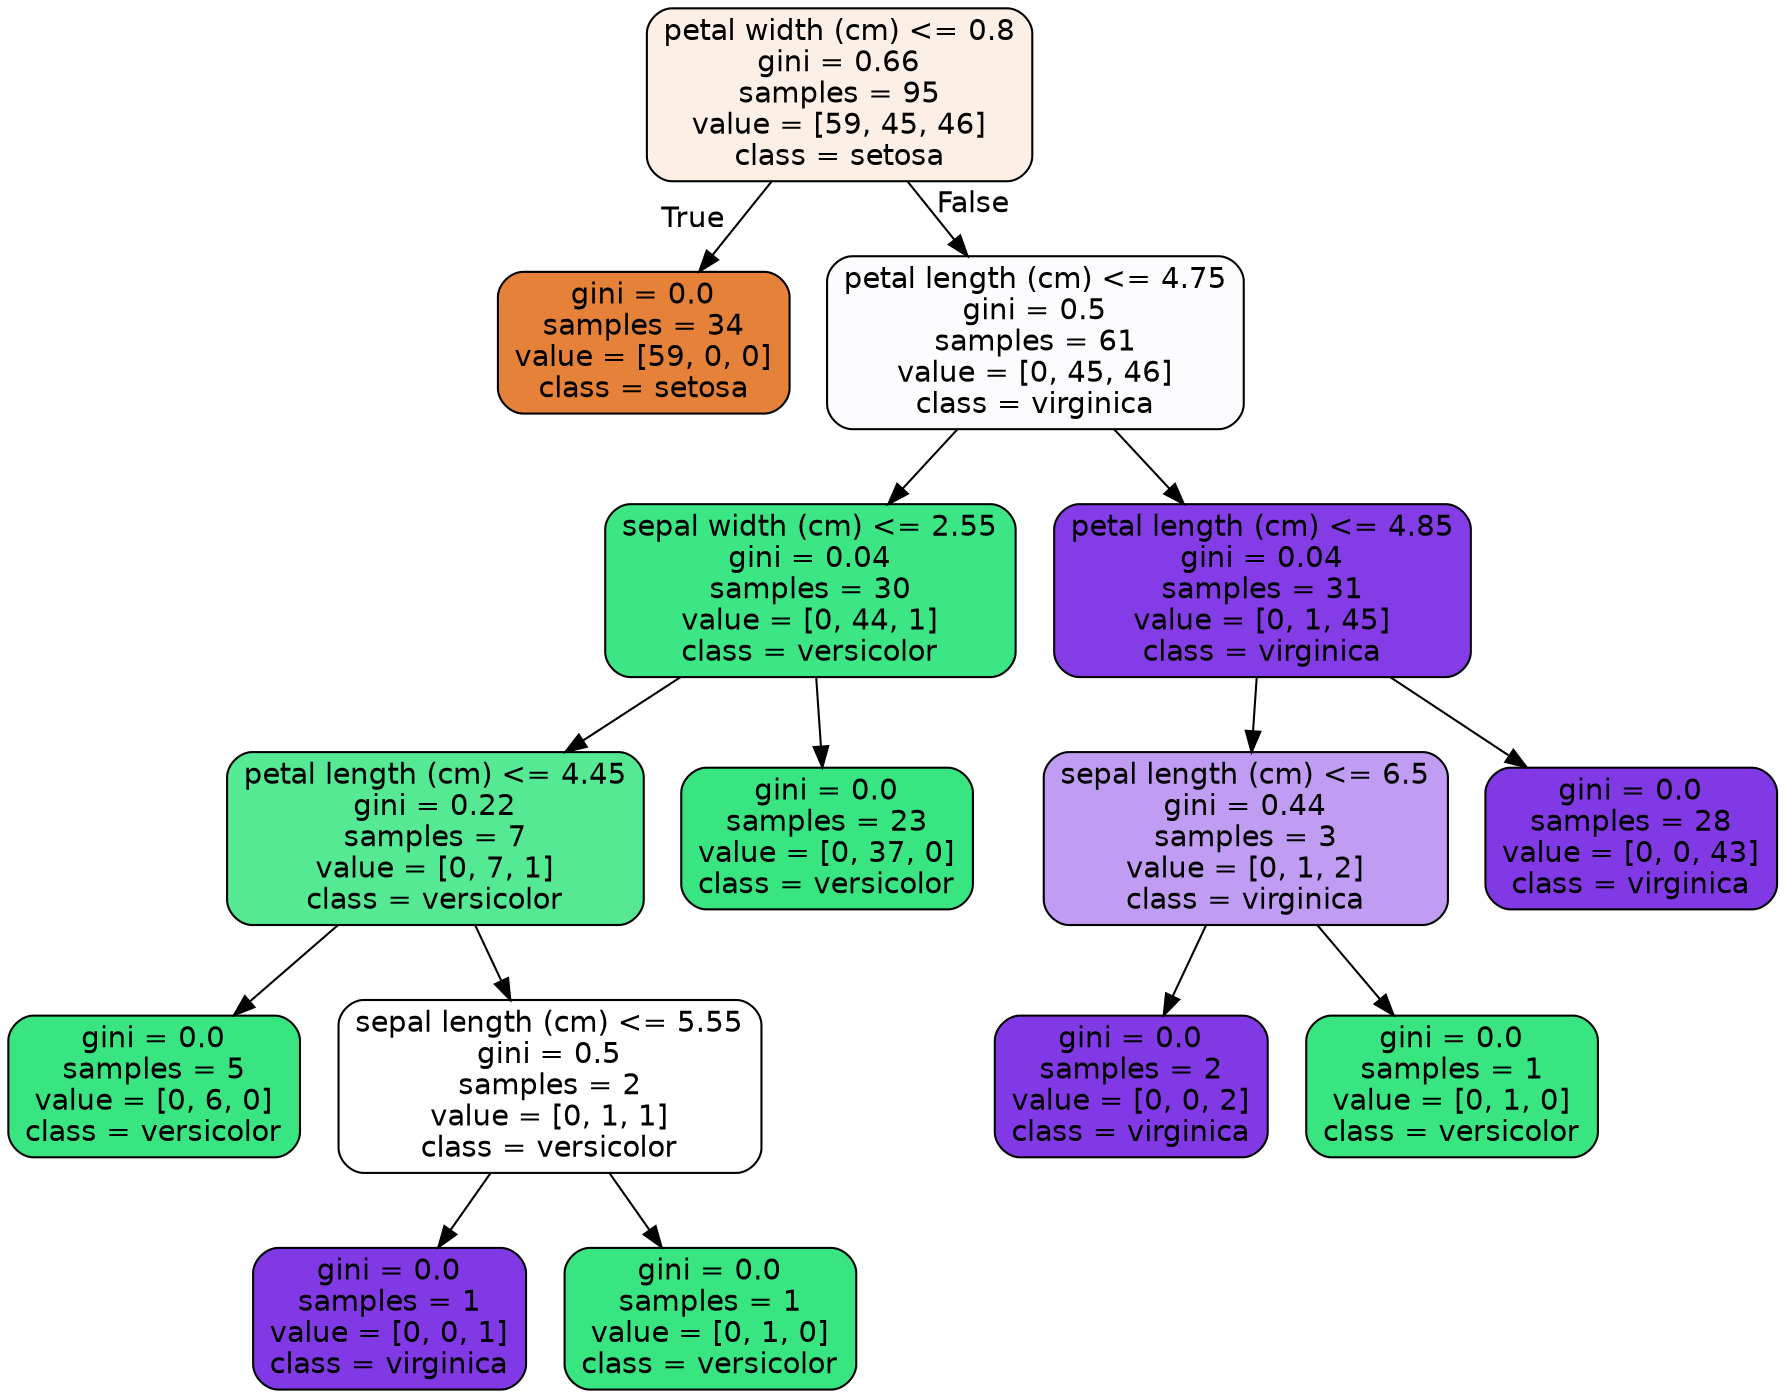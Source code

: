 digraph Tree {
node [shape=box, style="filled, rounded", color="black", fontname=helvetica] ;
edge [fontname=helvetica] ;
0 [label="petal width (cm) <= 0.8\ngini = 0.66\nsamples = 95\nvalue = [59, 45, 46]\nclass = setosa", fillcolor="#fcefe6"] ;
1 [label="gini = 0.0\nsamples = 34\nvalue = [59, 0, 0]\nclass = setosa", fillcolor="#e58139"] ;
0 -> 1 [labeldistance=2.5, labelangle=45, headlabel="True"] ;
2 [label="petal length (cm) <= 4.75\ngini = 0.5\nsamples = 61\nvalue = [0, 45, 46]\nclass = virginica", fillcolor="#fcfbfe"] ;
0 -> 2 [labeldistance=2.5, labelangle=-45, headlabel="False"] ;
3 [label="sepal width (cm) <= 2.55\ngini = 0.04\nsamples = 30\nvalue = [0, 44, 1]\nclass = versicolor", fillcolor="#3de684"] ;
2 -> 3 ;
4 [label="petal length (cm) <= 4.45\ngini = 0.22\nsamples = 7\nvalue = [0, 7, 1]\nclass = versicolor", fillcolor="#55e993"] ;
3 -> 4 ;
5 [label="gini = 0.0\nsamples = 5\nvalue = [0, 6, 0]\nclass = versicolor", fillcolor="#39e581"] ;
4 -> 5 ;
6 [label="sepal length (cm) <= 5.55\ngini = 0.5\nsamples = 2\nvalue = [0, 1, 1]\nclass = versicolor", fillcolor="#ffffff"] ;
4 -> 6 ;
7 [label="gini = 0.0\nsamples = 1\nvalue = [0, 0, 1]\nclass = virginica", fillcolor="#8139e5"] ;
6 -> 7 ;
8 [label="gini = 0.0\nsamples = 1\nvalue = [0, 1, 0]\nclass = versicolor", fillcolor="#39e581"] ;
6 -> 8 ;
9 [label="gini = 0.0\nsamples = 23\nvalue = [0, 37, 0]\nclass = versicolor", fillcolor="#39e581"] ;
3 -> 9 ;
10 [label="petal length (cm) <= 4.85\ngini = 0.04\nsamples = 31\nvalue = [0, 1, 45]\nclass = virginica", fillcolor="#843de6"] ;
2 -> 10 ;
11 [label="sepal length (cm) <= 6.5\ngini = 0.44\nsamples = 3\nvalue = [0, 1, 2]\nclass = virginica", fillcolor="#c09cf2"] ;
10 -> 11 ;
12 [label="gini = 0.0\nsamples = 2\nvalue = [0, 0, 2]\nclass = virginica", fillcolor="#8139e5"] ;
11 -> 12 ;
13 [label="gini = 0.0\nsamples = 1\nvalue = [0, 1, 0]\nclass = versicolor", fillcolor="#39e581"] ;
11 -> 13 ;
14 [label="gini = 0.0\nsamples = 28\nvalue = [0, 0, 43]\nclass = virginica", fillcolor="#8139e5"] ;
10 -> 14 ;
}